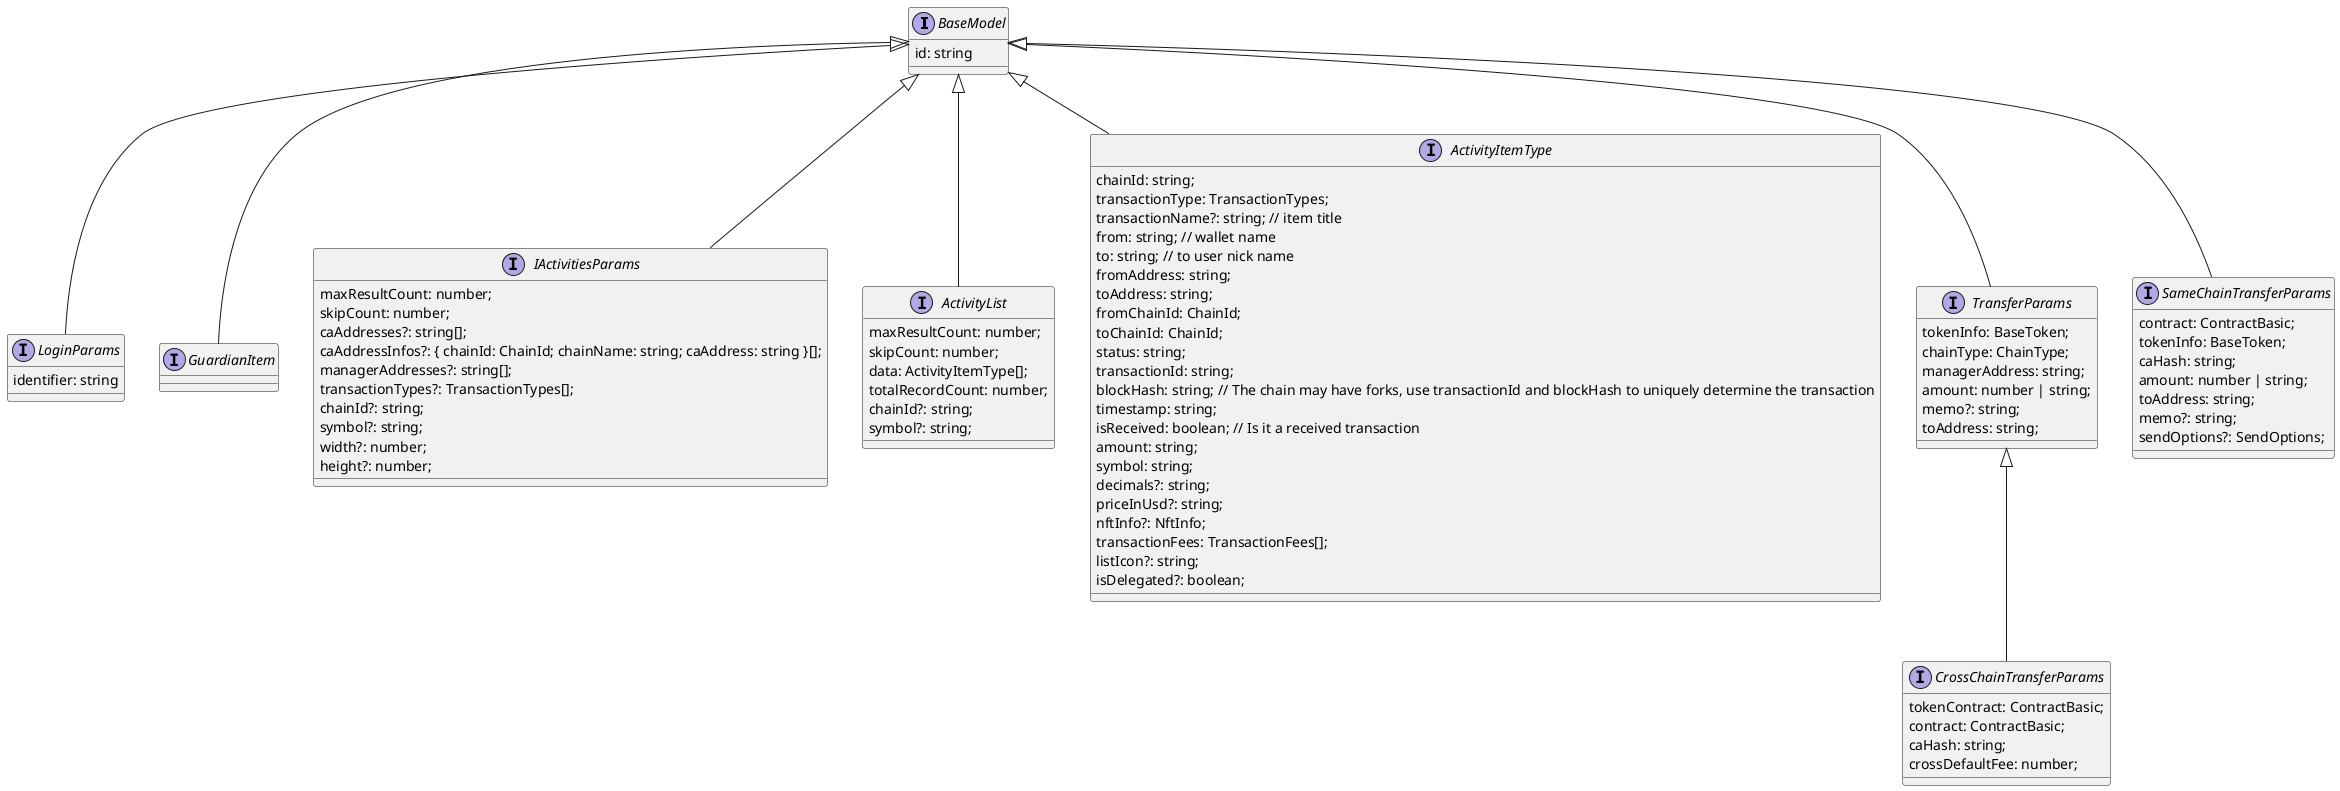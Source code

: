 @startuml model

interface BaseModel {
    id: string
}

interface LoginParams extends BaseModel {
    identifier: string
}

interface GuardianItem extends BaseModel {
    
}
interface IActivitiesParams extends BaseModel  {
  maxResultCount: number;
  skipCount: number;
  caAddresses?: string[];
  caAddressInfos?: { chainId: ChainId; chainName: string; caAddress: string }[];
  managerAddresses?: string[];
  transactionTypes?: TransactionTypes[];
  chainId?: string;
  symbol?: string;
  width?: number;
  height?: number;
}

interface ActivityList  extends BaseModel {
  maxResultCount: number;
  skipCount: number;
  data: ActivityItemType[];
  totalRecordCount: number;
  chainId?: string;
  symbol?: string;
}
interface ActivityItemType  extends BaseModel {
  chainId: string;
  transactionType: TransactionTypes;
  transactionName?: string; // item title
  from: string; // wallet name
  to: string; // to user nick name
  fromAddress: string;
  toAddress: string;
  fromChainId: ChainId;
  toChainId: ChainId;
  status: string;
  transactionId: string;
  blockHash: string; // The chain may have forks, use transactionId and blockHash to uniquely determine the transaction
  timestamp: string;
  isReceived: boolean; // Is it a received transaction
  amount: string;
  symbol: string;
  decimals?: string;
  priceInUsd?: string;
  nftInfo?: NftInfo;
  transactionFees: TransactionFees[];
  listIcon?: string;
  isDelegated?: boolean;
}
interface TransferParams   extends BaseModel  {
  tokenInfo: BaseToken;
  chainType: ChainType;
  managerAddress: string;
  amount: number | string;
  memo?: string;
  toAddress: string;
}
interface CrossChainTransferParams extends TransferParams {
  tokenContract: ContractBasic;
  contract: ContractBasic;
  caHash: string;
  crossDefaultFee: number;
}
interface SameChainTransferParams   extends BaseModel {
  contract: ContractBasic;
  tokenInfo: BaseToken;
  caHash: string;
  amount: number | string;
  toAddress: string;
  memo?: string;
  sendOptions?: SendOptions;
}
@enduml
